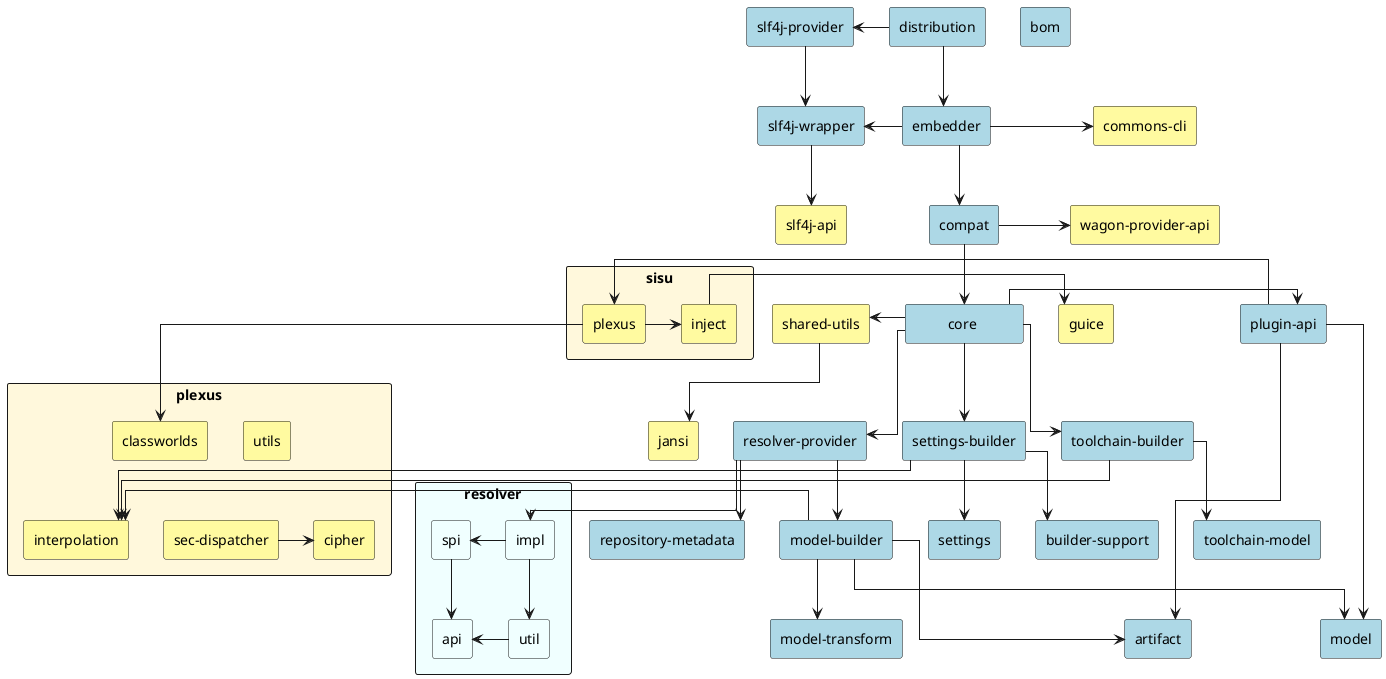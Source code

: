 /*
Licensed to the Apache Software Foundation (ASF) under one
or more contributor license agreements.  See the NOTICE file
distributed with this work for additional information
regarding copyright ownership.  The ASF licenses this file
to you under the Apache License, Version 2.0 (the
"License"); you may not use this file except in compliance
with the License.  You may obtain a copy of the License at

  http://www.apache.org/licenses/LICENSE-2.0

Unless required by applicable law or agreed to in writing,
software distributed under the License is distributed on an
"AS IS" BASIS, WITHOUT WARRANTIES OR CONDITIONS OF ANY
KIND, either express or implied.  See the License for the
specific language governing permissions and limitations
under the License.
*/
@startuml
hide stereotype

skinparam linetype ortho

<style>
    rectangle {
         backgroundColor LightBlue
    }

   .cornsilk {
        BackgroundColor  #FFF8DC
    }

    .pastelyellow {
        BackgroundColor #FFFAA0
    }

    .azure {
        BackgroundColor #F0FFFF
    }
}
</style>


rectangle "slf4j-provider" as slf4jp {
}

rectangle distribution {
}

rectangle bom {
}

rectangle row1hidden {
}

hide row1hidden


rectangle "slf4j-wrapper" as slf4jw {
}

rectangle embedder {
}

rectangle "commons-cli" as ccli <<pastelyellow>> {
}

rectangle "slf4j-api" as slf4japi <<pastelyellow>> {
}

rectangle compat {
}

rectangle "wagon-provider-api" as wagonproviderapi <<pastelyellow>> {
}

rectangle "shared-utils" as sharedutils <<pastelyellow>> {
}

rectangle "         core          " as core {
}

rectangle "plugin-api" as pluginapi {
}

rectangle sisu <<cornsilk>> {

    rectangle plexus <<pastelyellow>> {
    }

    rectangle inject <<pastelyellow>> {
    }
}

rectangle guice <<pastelyellow>> {
}

rectangle jansi <<pastelyellow>> {
}

rectangle "toolchain-builder" {
}

rectangle "toolchain-model" {
}

rectangle "settings-builder" {
}

rectangle "resolver-provider" {
}

rectangle "settings" {
}
rectangle "builder-support" {
}

rectangle "model-builder" {
}

rectangle "model-transform" {
}

rectangle "model" {
}

rectangle "artifact" {
}

rectangle "repository-metadata" {
}

rectangle resolver <<azure>> {

    rectangle spi <<azure>> {
    }

    rectangle impl <<azure>> {
    }

    rectangle api <<azure>> {
    }

    rectangle util <<azure>> {
    }

    spi <-right- impl
    impl -down-> util
    spi -down-> api
    api <-right- util
}

rectangle "plexus" as plexusbox <<cornsilk>> {

    rectangle classworlds <<pastelyellow>> {
    }

    rectangle utils <<pastelyellow>> {
    }

    rectangle interpolation <<pastelyellow>> {
    }

    rectangle "sec-dispatcher" <<pastelyellow>> {
    }

    rectangle cipher <<pastelyellow>> {
    }

   classworlds -[hidden]right- utils
   classworlds -[hidden]down- interpolation
   interpolation -[hidden]"sec-dispatcher"
   "sec-dispatcher" -right-> cipher

}


' Row 1
slf4jp <-right- distribution
distribution -[hidden]right- bom
bom -[hidden]right- row1hidden

' Row 2
slf4jp -down-> slf4jw
distribution -down-> embedder
slf4jw <-right- embedder
embedder -right-> ccli

' double arrow for better alignment
row1hidden -[hidden]down-> ccli
ccli -[hidden]up- row1hidden

' Row 3
slf4jw -down-> slf4japi
embedder -down-> compat
compat -right-> wagonproviderapi

ccli -[hidden]down- wagonproviderapi
wagonproviderapi -[hidden]up- ccli

' Row 4
' slf4japi -[hidden]down- sharedutils
' sharedutils -[hidden]up- slf4japi

sharedutils <-right core
compat -down-> core
core -right-> pluginapi
pluginapi -right-> plexus

pluginapi -down-> "model"
pluginapi -down-> "artifact"

' wagonproviderapi -[hidden]down- sisu
' sisu -[hidden]up- wagonproviderapi

plexus -right-> inject
plexus -down-> classworlds
inject -right-> guice

' Row 5 and below :D
sharedutils -down-> jansi

core -down-> "resolver-provider"
"resolver-provider" -down-> impl
"resolver-provider" -down-> "repository-metadata"
"resolver-provider" -down-> "model-builder"

core -down-> "settings-builder"
"resolver-provider" -[hidden]right- "settings-builder"
"settings-builder" -[hidden]right- "toolchain-builder"
"settings-builder" -down-> "builder-support"
"settings-builder" -down-> "settings"

"model-builder" -down-> "model-transform"
"model-builder" -down-> "model"
"model-builder" -down-> "artifact"

core -down-> "toolchain-builder"
"toolchain-builder" -down-> "toolchain-model"

"toolchain-builder" -right-> interpolation
"settings-builder" -right-> interpolation
"model-builder" -right-> interpolation


@enduml
